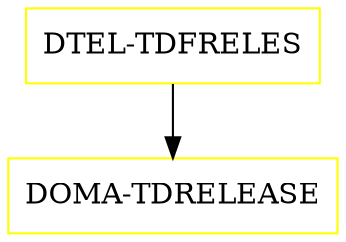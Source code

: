digraph G {
  "DTEL-TDFRELES" [shape=box,color=yellow];
  "DOMA-TDRELEASE" [shape=box,color=yellow,URL="./DOMA_TDRELEASE.html"];
  "DTEL-TDFRELES" -> "DOMA-TDRELEASE";
}
